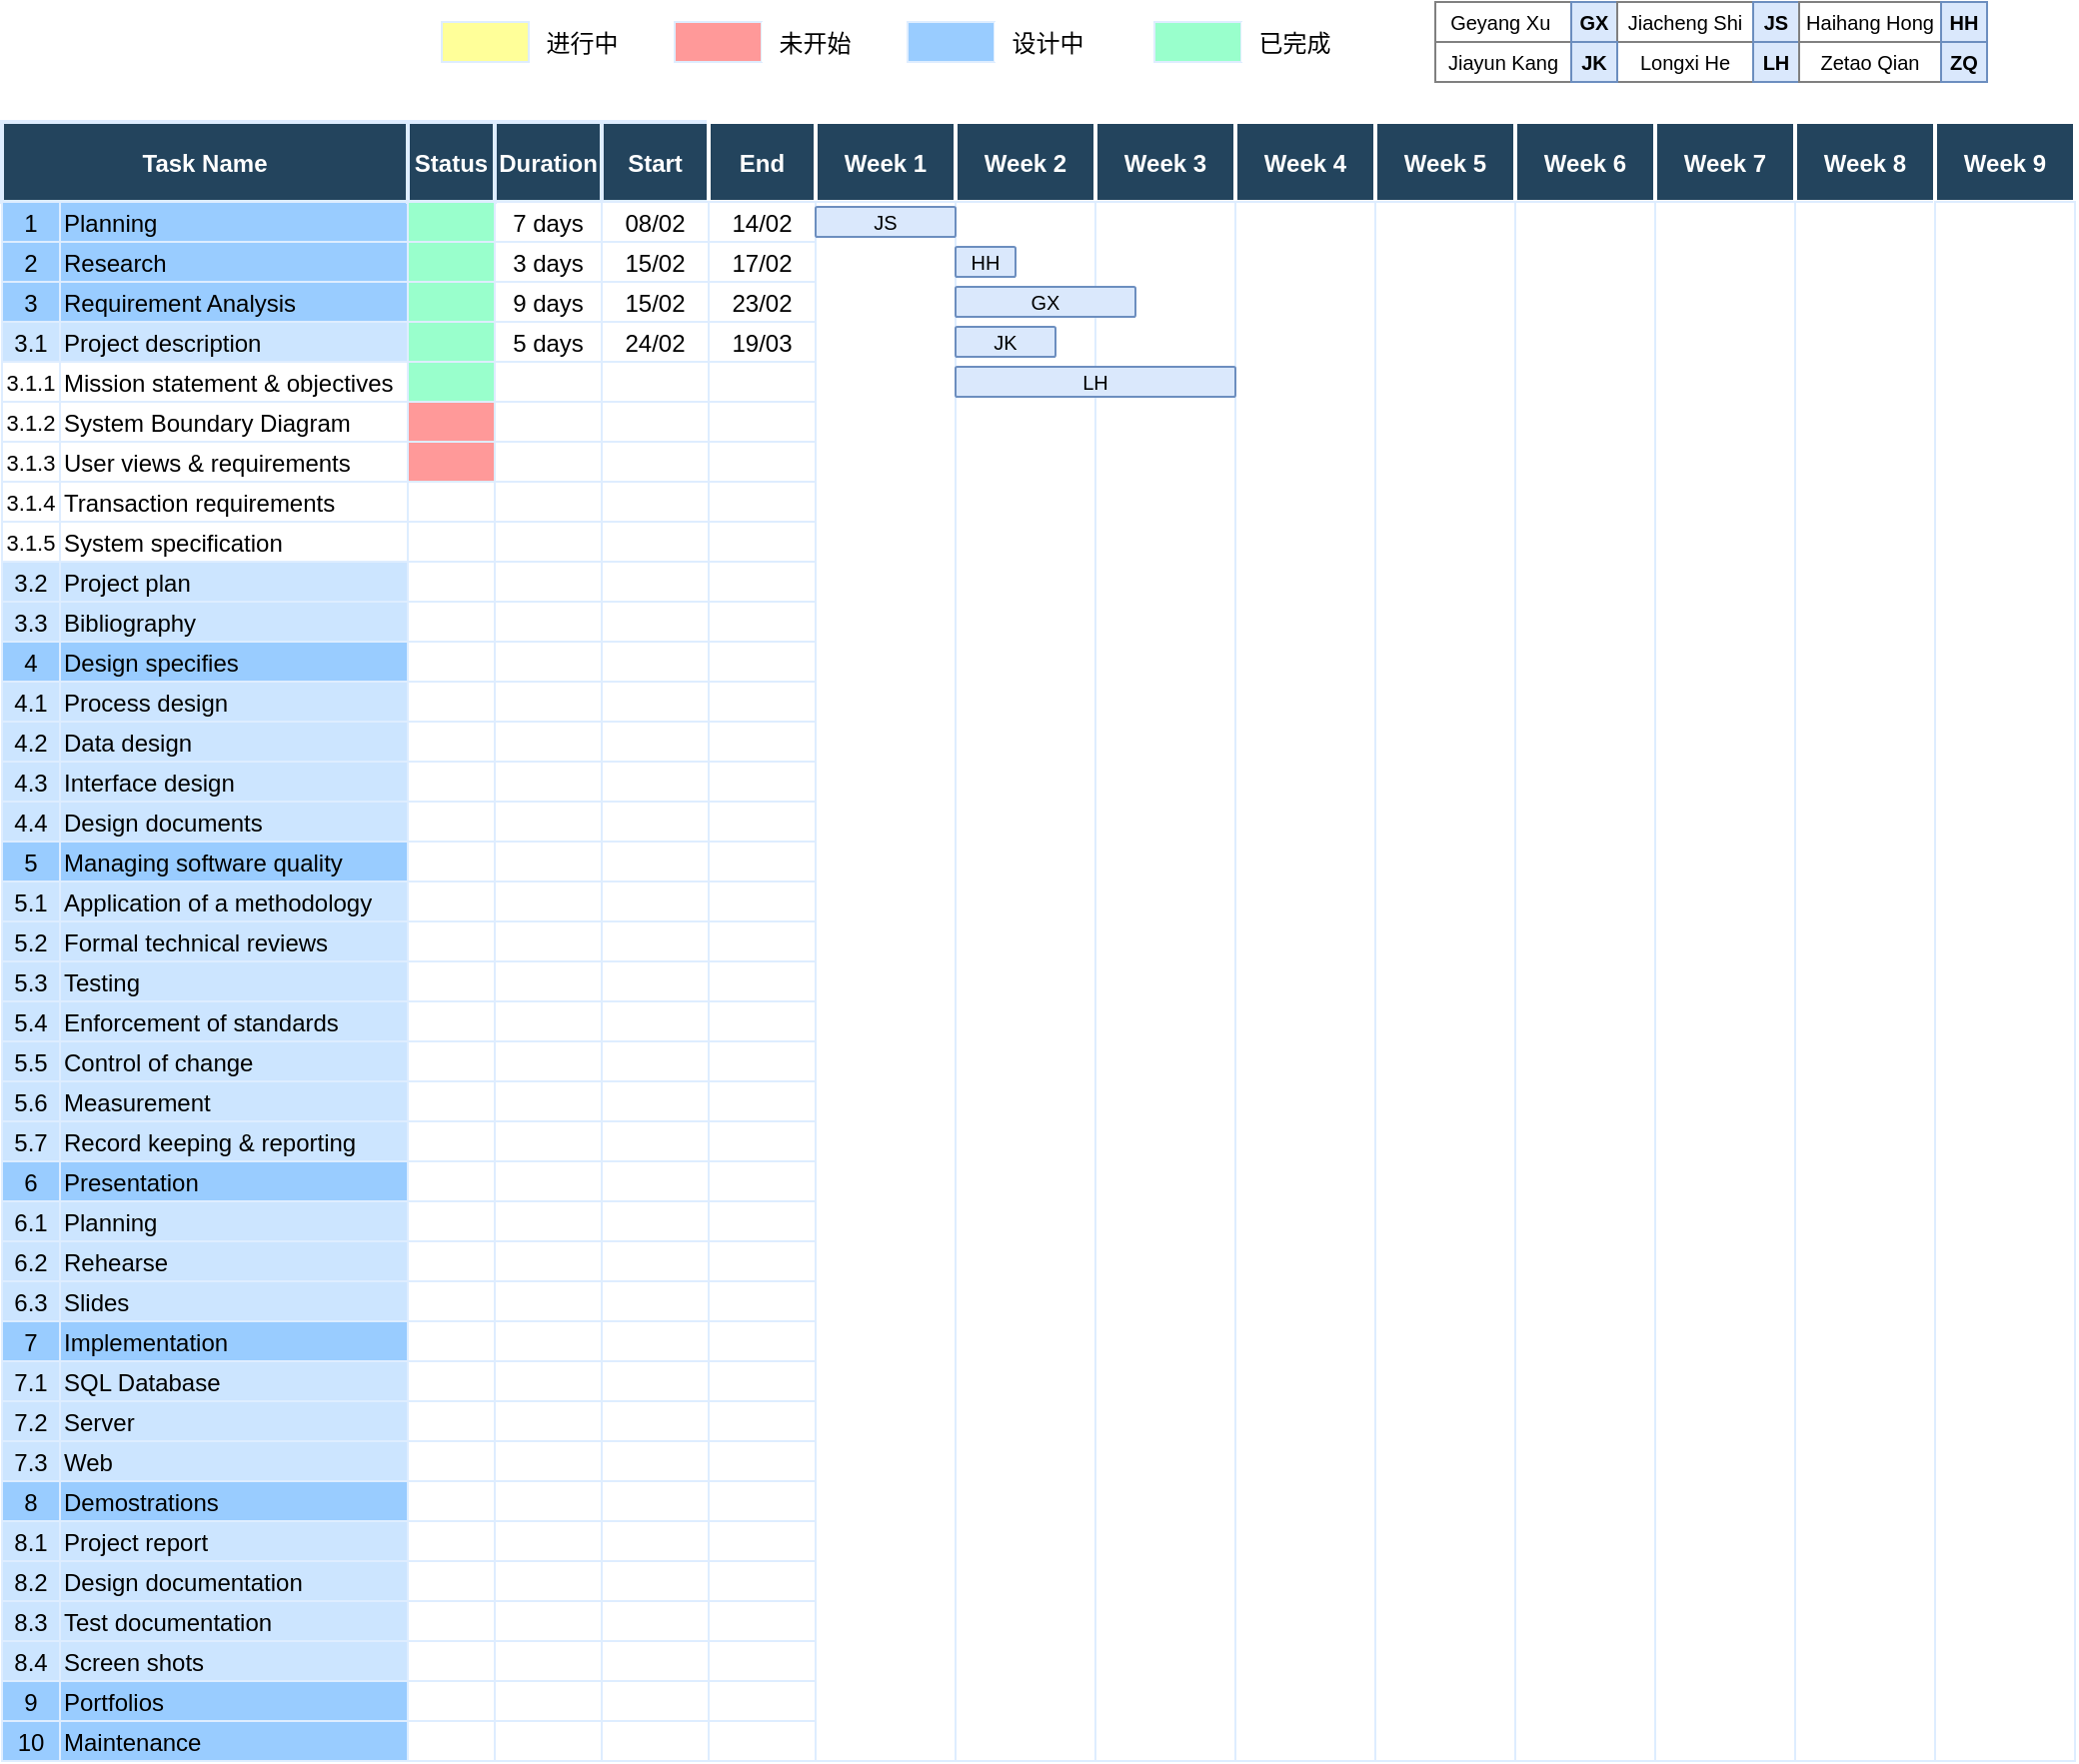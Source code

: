 <mxfile version="14.1.8" type="device"><diagram name="Page-1" id="8378b5f6-a2b2-b727-a746-972ab9d02e00"><mxGraphModel dx="1188" dy="854" grid="1" gridSize="10" guides="1" tooltips="1" connect="0" arrows="1" fold="1" page="1" pageScale="1.5" pageWidth="1169" pageHeight="827" background="#ffffff" math="0" shadow="0"><root><mxCell id="0"/><mxCell id="1" parent="0"/><mxCell id="74" value="3" style="strokeColor=#DEEDFF;fillColor=#99CCFF;" parent="1" vertex="1"><mxGeometry x="300" y="280" width="29" height="20" as="geometry"/></mxCell><mxCell id="75" value="Requirement Analysis" style="align=left;strokeColor=#DEEDFF;fillColor=#99CCFF;" parent="1" vertex="1"><mxGeometry x="329" y="280" width="174" height="20" as="geometry"/></mxCell><mxCell id="76" value="9 days" style="strokeColor=#DEEDFF" parent="1" vertex="1"><mxGeometry x="546.5" y="280" width="53.5" height="20" as="geometry"/></mxCell><mxCell id="77" value="15/02" style="strokeColor=#DEEDFF" parent="1" vertex="1"><mxGeometry x="600" y="280" width="53.5" height="20" as="geometry"/></mxCell><mxCell id="78" value="23/02" style="strokeColor=#DEEDFF" parent="1" vertex="1"><mxGeometry x="653.5" y="280" width="53.5" height="20" as="geometry"/></mxCell><mxCell id="79" value="3.1" style="strokeColor=#DEEDFF;fillColor=#CCE5FF;" parent="1" vertex="1"><mxGeometry x="300" y="300" width="29" height="20" as="geometry"/></mxCell><mxCell id="80" value="Project description" style="align=left;strokeColor=#DEEDFF;fillColor=#CCE5FF;" parent="1" vertex="1"><mxGeometry x="329" y="300" width="174" height="20" as="geometry"/></mxCell><mxCell id="81" value="5 days" style="strokeColor=#DEEDFF" parent="1" vertex="1"><mxGeometry x="546.5" y="300" width="53.5" height="20" as="geometry"/></mxCell><mxCell id="82" value="24/02" style="strokeColor=#DEEDFF" parent="1" vertex="1"><mxGeometry x="600" y="300" width="53.5" height="20" as="geometry"/></mxCell><mxCell id="83" value="19/03" style="strokeColor=#DEEDFF" parent="1" vertex="1"><mxGeometry x="653.5" y="300" width="53.5" height="20" as="geometry"/></mxCell><mxCell id="84" value="3.1.1" style="strokeColor=#DEEDFF;fillColor=#FFFFFF;fontSize=11;" parent="1" vertex="1"><mxGeometry x="300" y="320" width="29" height="20" as="geometry"/></mxCell><mxCell id="85" value="Mission statement &amp; objectives" style="align=left;strokeColor=#DEEDFF;fillColor=#FFFFFF;" parent="1" vertex="1"><mxGeometry x="329" y="320" width="174" height="20" as="geometry"/></mxCell><mxCell id="94" value="3.1.2" style="strokeColor=#DEEDFF;fillColor=#FFFFFF;fontSize=11;" parent="1" vertex="1"><mxGeometry x="300" y="340" width="29" height="20" as="geometry"/></mxCell><mxCell id="95" value="System Boundary Diagram" style="align=left;strokeColor=#DEEDFF;fillColor=#FFFFFF;" parent="1" vertex="1"><mxGeometry x="329" y="340" width="174" height="20" as="geometry"/></mxCell><mxCell id="2" value="Task Name" style="fillColor=#23445D;strokeWidth=2;fontColor=#FFFFFF;fontStyle=1;strokeColor=#DEEDFF;" parent="1" vertex="1"><mxGeometry x="300" y="200" width="203" height="40" as="geometry"/></mxCell><mxCell id="4" value="Week 1" style="fillColor=#23445D;strokeColor=#FFFFFF;strokeWidth=2;fontColor=#FFFFFF;fontStyle=1" parent="1" vertex="1"><mxGeometry x="707" y="200" width="70" height="40" as="geometry"/></mxCell><mxCell id="12" value="Duration" style="fillColor=#23445D;strokeWidth=2;fontColor=#FFFFFF;fontStyle=1;strokeColor=#DEEDFF;" parent="1" vertex="1"><mxGeometry x="546.5" y="200" width="53.5" height="40" as="geometry"/></mxCell><mxCell id="13" value="Start" style="fillColor=#23445D;strokeWidth=2;fontColor=#FFFFFF;fontStyle=1;strokeColor=#DEEDFF;" parent="1" vertex="1"><mxGeometry x="600" y="200" width="53.5" height="40" as="geometry"/></mxCell><mxCell id="14" value="End" style="fillColor=#23445D;strokeColor=#FFFFFF;strokeWidth=2;fontColor=#FFFFFF;fontStyle=1" parent="1" vertex="1"><mxGeometry x="653.5" y="200" width="53.5" height="40" as="geometry"/></mxCell><mxCell id="J7evxgZc9FvMNAIr-6kZ-280" value="1" style="strokeColor=#DEEDFF;fillColor=#99CCFF;" parent="1" vertex="1"><mxGeometry x="300" y="240" width="29" height="20" as="geometry"/></mxCell><mxCell id="J7evxgZc9FvMNAIr-6kZ-281" value="Planning" style="align=left;strokeColor=#DEEDFF;fillColor=#99CCFF;" parent="1" vertex="1"><mxGeometry x="329" y="240" width="174" height="20" as="geometry"/></mxCell><mxCell id="J7evxgZc9FvMNAIr-6kZ-282" value="7 days" style="strokeColor=#DEEDFF" parent="1" vertex="1"><mxGeometry x="546.5" y="240" width="53.5" height="20" as="geometry"/></mxCell><mxCell id="J7evxgZc9FvMNAIr-6kZ-283" value="08/02" style="strokeColor=#DEEDFF" parent="1" vertex="1"><mxGeometry x="600" y="240" width="53.5" height="20" as="geometry"/></mxCell><mxCell id="J7evxgZc9FvMNAIr-6kZ-285" value="14/02" style="strokeColor=#DEEDFF" parent="1" vertex="1"><mxGeometry x="653.5" y="240" width="53.5" height="20" as="geometry"/></mxCell><mxCell id="J7evxgZc9FvMNAIr-6kZ-301" value="2" style="strokeColor=#DEEDFF;fillColor=#99CCFF;" parent="1" vertex="1"><mxGeometry x="300" y="260" width="29" height="20" as="geometry"/></mxCell><mxCell id="J7evxgZc9FvMNAIr-6kZ-302" value="Research" style="align=left;strokeColor=#DEEDFF;fillColor=#99CCFF;" parent="1" vertex="1"><mxGeometry x="329" y="260" width="174" height="20" as="geometry"/></mxCell><mxCell id="J7evxgZc9FvMNAIr-6kZ-303" value="3 days" style="strokeColor=#DEEDFF" parent="1" vertex="1"><mxGeometry x="546.5" y="260" width="53.5" height="20" as="geometry"/></mxCell><mxCell id="J7evxgZc9FvMNAIr-6kZ-304" value="15/02" style="strokeColor=#DEEDFF" parent="1" vertex="1"><mxGeometry x="600" y="260" width="53.5" height="20" as="geometry"/></mxCell><mxCell id="J7evxgZc9FvMNAIr-6kZ-306" value="17/02" style="strokeColor=#DEEDFF" parent="1" vertex="1"><mxGeometry x="653.5" y="260" width="53.5" height="20" as="geometry"/></mxCell><mxCell id="J7evxgZc9FvMNAIr-6kZ-310" value="Status" style="fillColor=#23445D;strokeWidth=2;fontColor=#FFFFFF;fontStyle=1;strokeColor=#DEEDFF;" parent="1" vertex="1"><mxGeometry x="503" y="200" width="43.5" height="40" as="geometry"/></mxCell><mxCell id="J7evxgZc9FvMNAIr-6kZ-312" value="" style="strokeColor=#DEEDFF;fillColor=#99FFCC;" parent="1" vertex="1"><mxGeometry x="503" y="240" width="43.5" height="20" as="geometry"/></mxCell><mxCell id="J7evxgZc9FvMNAIr-6kZ-313" value="" style="strokeColor=#DEEDFF;fillColor=#99FFCC;" parent="1" vertex="1"><mxGeometry x="503" y="260" width="43.5" height="20" as="geometry"/></mxCell><mxCell id="J7evxgZc9FvMNAIr-6kZ-314" value="" style="strokeColor=#DEEDFF;fillColor=#99FFCC;" parent="1" vertex="1"><mxGeometry x="503" y="280" width="43.5" height="20" as="geometry"/></mxCell><mxCell id="J7evxgZc9FvMNAIr-6kZ-318" value="" style="strokeColor=#DEEDFF;fillColor=#99FFCC;" parent="1" vertex="1"><mxGeometry x="503" y="300" width="43.5" height="20" as="geometry"/></mxCell><mxCell id="J7evxgZc9FvMNAIr-6kZ-320" value="" style="strokeColor=#DEEDFF;fillColor=#99FFCC;" parent="1" vertex="1"><mxGeometry x="503" y="320" width="43.5" height="20" as="geometry"/></mxCell><mxCell id="J7evxgZc9FvMNAIr-6kZ-324" value="" style="fontColor=#ffffff;strokeColor=#DEEDFF;fillColor=#FF9999;" parent="1" vertex="1"><mxGeometry x="503" y="340" width="43.5" height="20" as="geometry"/></mxCell><mxCell id="J7evxgZc9FvMNAIr-6kZ-328" value="3.1.3" style="strokeColor=#DEEDFF;fillColor=#FFFFFF;fontSize=11;" parent="1" vertex="1"><mxGeometry x="300" y="360" width="29" height="20" as="geometry"/></mxCell><mxCell id="J7evxgZc9FvMNAIr-6kZ-329" value="User views &amp; requirements" style="align=left;strokeColor=#DEEDFF;fillColor=#FFFFFF;" parent="1" vertex="1"><mxGeometry x="329" y="360" width="174" height="20" as="geometry"/></mxCell><mxCell id="J7evxgZc9FvMNAIr-6kZ-332" value="3.1.4" style="strokeColor=#DEEDFF;fillColor=#FFFFFF;fontSize=11;" parent="1" vertex="1"><mxGeometry x="300" y="380" width="29" height="20" as="geometry"/></mxCell><mxCell id="J7evxgZc9FvMNAIr-6kZ-333" value="Transaction requirements" style="align=left;strokeColor=#DEEDFF;fillColor=#FFFFFF;" parent="1" vertex="1"><mxGeometry x="329" y="380" width="174" height="20" as="geometry"/></mxCell><mxCell id="J7evxgZc9FvMNAIr-6kZ-336" value="3.1.5" style="strokeColor=#DEEDFF;fillColor=#FFFFFF;fontSize=11;" parent="1" vertex="1"><mxGeometry x="300" y="400" width="29" height="20" as="geometry"/></mxCell><mxCell id="J7evxgZc9FvMNAIr-6kZ-337" value="System specification" style="align=left;strokeColor=#DEEDFF;fillColor=#FFFFFF;" parent="1" vertex="1"><mxGeometry x="329" y="400" width="174" height="20" as="geometry"/></mxCell><mxCell id="J7evxgZc9FvMNAIr-6kZ-340" value="3.2" style="strokeColor=#DEEDFF;fillColor=#CCE5FF;" parent="1" vertex="1"><mxGeometry x="300" y="420" width="29" height="20" as="geometry"/></mxCell><mxCell id="J7evxgZc9FvMNAIr-6kZ-341" value="Project plan" style="align=left;strokeColor=#DEEDFF;fillColor=#CCE5FF;" parent="1" vertex="1"><mxGeometry x="329" y="420" width="174" height="20" as="geometry"/></mxCell><mxCell id="J7evxgZc9FvMNAIr-6kZ-350" value="3.3" style="strokeColor=#DEEDFF;fillColor=#CCE5FF;" parent="1" vertex="1"><mxGeometry x="300" y="440" width="29" height="20" as="geometry"/></mxCell><mxCell id="J7evxgZc9FvMNAIr-6kZ-351" value="Bibliography" style="align=left;strokeColor=#DEEDFF;fillColor=#CCE5FF;" parent="1" vertex="1"><mxGeometry x="329" y="440" width="174" height="20" as="geometry"/></mxCell><mxCell id="J7evxgZc9FvMNAIr-6kZ-354" value="Week 2" style="fillColor=#23445D;strokeColor=#FFFFFF;strokeWidth=2;fontColor=#FFFFFF;fontStyle=1" parent="1" vertex="1"><mxGeometry x="777" y="200" width="70" height="40" as="geometry"/></mxCell><mxCell id="J7evxgZc9FvMNAIr-6kZ-355" value="Week 3" style="fillColor=#23445D;strokeColor=#FFFFFF;strokeWidth=2;fontColor=#FFFFFF;fontStyle=1" parent="1" vertex="1"><mxGeometry x="847" y="200" width="70" height="40" as="geometry"/></mxCell><mxCell id="J7evxgZc9FvMNAIr-6kZ-356" value="Week 4" style="fillColor=#23445D;strokeColor=#FFFFFF;strokeWidth=2;fontColor=#FFFFFF;fontStyle=1" parent="1" vertex="1"><mxGeometry x="917" y="200" width="70" height="40" as="geometry"/></mxCell><mxCell id="J7evxgZc9FvMNAIr-6kZ-357" value="Week 5" style="fillColor=#23445D;strokeColor=#FFFFFF;strokeWidth=2;fontColor=#FFFFFF;fontStyle=1" parent="1" vertex="1"><mxGeometry x="987" y="200" width="70" height="40" as="geometry"/></mxCell><mxCell id="J7evxgZc9FvMNAIr-6kZ-358" value="Week 6" style="fillColor=#23445D;strokeColor=#FFFFFF;strokeWidth=2;fontColor=#FFFFFF;fontStyle=1" parent="1" vertex="1"><mxGeometry x="1057" y="200" width="70" height="40" as="geometry"/></mxCell><mxCell id="J7evxgZc9FvMNAIr-6kZ-359" value="Week 7" style="fillColor=#23445D;strokeColor=#FFFFFF;strokeWidth=2;fontColor=#FFFFFF;fontStyle=1" parent="1" vertex="1"><mxGeometry x="1127" y="200" width="70" height="40" as="geometry"/></mxCell><mxCell id="J7evxgZc9FvMNAIr-6kZ-360" value="Week 8" style="fillColor=#23445D;strokeColor=#FFFFFF;strokeWidth=2;fontColor=#FFFFFF;fontStyle=1" parent="1" vertex="1"><mxGeometry x="1197" y="200" width="70" height="40" as="geometry"/></mxCell><mxCell id="J7evxgZc9FvMNAIr-6kZ-363" value="" style="strokeColor=#DEEDFF" parent="1" vertex="1"><mxGeometry x="707" y="240" width="70" height="780" as="geometry"/></mxCell><mxCell id="J7evxgZc9FvMNAIr-6kZ-366" value="" style="strokeColor=#DEEDFF" parent="1" vertex="1"><mxGeometry x="777" y="240" width="70" height="780" as="geometry"/></mxCell><mxCell id="J7evxgZc9FvMNAIr-6kZ-367" value="" style="strokeColor=#DEEDFF" parent="1" vertex="1"><mxGeometry x="847" y="240" width="70" height="780" as="geometry"/></mxCell><mxCell id="J7evxgZc9FvMNAIr-6kZ-368" value="" style="strokeColor=#DEEDFF" parent="1" vertex="1"><mxGeometry x="917" y="240" width="70" height="780" as="geometry"/></mxCell><mxCell id="J7evxgZc9FvMNAIr-6kZ-369" value="" style="strokeColor=#DEEDFF" parent="1" vertex="1"><mxGeometry x="987" y="240" width="70" height="780" as="geometry"/></mxCell><mxCell id="J7evxgZc9FvMNAIr-6kZ-370" value="" style="strokeColor=#DEEDFF" parent="1" vertex="1"><mxGeometry x="1057" y="240" width="70" height="780" as="geometry"/></mxCell><mxCell id="J7evxgZc9FvMNAIr-6kZ-371" value="" style="strokeColor=#DEEDFF" parent="1" vertex="1"><mxGeometry x="1127" y="240" width="70" height="780" as="geometry"/></mxCell><mxCell id="J7evxgZc9FvMNAIr-6kZ-372" value="" style="strokeColor=#DEEDFF" parent="1" vertex="1"><mxGeometry x="1197" y="240" width="70" height="780" as="geometry"/></mxCell><mxCell id="J7evxgZc9FvMNAIr-6kZ-373" value="JS" style="shape=mxgraph.flowchart.process;strokeWidth=1;fillColor=#dae8fc;fontSize=10;verticalAlign=middle;labelPosition=center;verticalLabelPosition=middle;align=center;strokeColor=#6c8ebf;" parent="1" vertex="1"><mxGeometry x="707" y="242.5" width="70" height="15" as="geometry"/></mxCell><mxCell id="J7evxgZc9FvMNAIr-6kZ-374" value="HH" style="shape=mxgraph.flowchart.process;strokeWidth=1;strokeColor=#6c8ebf;fillColor=#dae8fc;fontSize=10;" parent="1" vertex="1"><mxGeometry x="777" y="262.5" width="30" height="15" as="geometry"/></mxCell><mxCell id="J7evxgZc9FvMNAIr-6kZ-375" value="GX" style="shape=mxgraph.flowchart.process;strokeWidth=1;strokeColor=#6c8ebf;fillColor=#dae8fc;fontSize=10;" parent="1" vertex="1"><mxGeometry x="777" y="282.5" width="90" height="15" as="geometry"/></mxCell><mxCell id="J7evxgZc9FvMNAIr-6kZ-376" value="JK" style="shape=mxgraph.flowchart.process;strokeWidth=1;strokeColor=#6c8ebf;fillColor=#dae8fc;fontSize=10;" parent="1" vertex="1"><mxGeometry x="777" y="302.5" width="50" height="15" as="geometry"/></mxCell><mxCell id="J7evxgZc9FvMNAIr-6kZ-377" value="4" style="strokeColor=#DEEDFF;fillColor=#99CCFF;" parent="1" vertex="1"><mxGeometry x="300" y="460" width="29" height="20" as="geometry"/></mxCell><mxCell id="J7evxgZc9FvMNAIr-6kZ-378" value="Design specifies" style="align=left;strokeColor=#DEEDFF;fillColor=#99CCFF;" parent="1" vertex="1"><mxGeometry x="329" y="460" width="174" height="20" as="geometry"/></mxCell><mxCell id="J7evxgZc9FvMNAIr-6kZ-381" value="4.1" style="strokeColor=#DEEDFF;fillColor=#CCE5FF;" parent="1" vertex="1"><mxGeometry x="300" y="480" width="29" height="20" as="geometry"/></mxCell><mxCell id="J7evxgZc9FvMNAIr-6kZ-382" value="Process design" style="align=left;strokeColor=#DEEDFF;fillColor=#CCE5FF;" parent="1" vertex="1"><mxGeometry x="329" y="480" width="174" height="20" as="geometry"/></mxCell><mxCell id="J7evxgZc9FvMNAIr-6kZ-385" value="4.2" style="strokeColor=#DEEDFF;fillColor=#CCE5FF;" parent="1" vertex="1"><mxGeometry x="300" y="500" width="29" height="20" as="geometry"/></mxCell><mxCell id="J7evxgZc9FvMNAIr-6kZ-386" value="Data design" style="align=left;strokeColor=#DEEDFF;fillColor=#CCE5FF;" parent="1" vertex="1"><mxGeometry x="329" y="500" width="174" height="20" as="geometry"/></mxCell><mxCell id="J7evxgZc9FvMNAIr-6kZ-389" value="4.3" style="strokeColor=#DEEDFF;fillColor=#CCE5FF;" parent="1" vertex="1"><mxGeometry x="300" y="520" width="29" height="20" as="geometry"/></mxCell><mxCell id="J7evxgZc9FvMNAIr-6kZ-390" value="Interface design" style="align=left;strokeColor=#DEEDFF;fillColor=#CCE5FF;" parent="1" vertex="1"><mxGeometry x="329" y="520" width="174" height="20" as="geometry"/></mxCell><mxCell id="J7evxgZc9FvMNAIr-6kZ-393" value="4.4" style="strokeColor=#DEEDFF;fillColor=#CCE5FF;" parent="1" vertex="1"><mxGeometry x="300" y="540" width="29" height="20" as="geometry"/></mxCell><mxCell id="J7evxgZc9FvMNAIr-6kZ-394" value="Design documents" style="align=left;strokeColor=#DEEDFF;fillColor=#CCE5FF;" parent="1" vertex="1"><mxGeometry x="329" y="540" width="174" height="20" as="geometry"/></mxCell><mxCell id="J7evxgZc9FvMNAIr-6kZ-397" value="5" style="strokeColor=#DEEDFF;fillColor=#99CCFF;" parent="1" vertex="1"><mxGeometry x="300" y="560" width="29" height="20" as="geometry"/></mxCell><mxCell id="J7evxgZc9FvMNAIr-6kZ-398" value="Managing software quality" style="align=left;strokeColor=#DEEDFF;fillColor=#99CCFF;" parent="1" vertex="1"><mxGeometry x="329" y="560" width="174" height="20" as="geometry"/></mxCell><mxCell id="J7evxgZc9FvMNAIr-6kZ-401" value="5.1" style="strokeColor=#DEEDFF;fillColor=#CCE5FF;" parent="1" vertex="1"><mxGeometry x="300" y="580" width="29" height="20" as="geometry"/></mxCell><mxCell id="J7evxgZc9FvMNAIr-6kZ-402" value="Application of a methodology" style="align=left;strokeColor=#DEEDFF;fillColor=#CCE5FF;" parent="1" vertex="1"><mxGeometry x="329" y="580" width="174" height="20" as="geometry"/></mxCell><mxCell id="J7evxgZc9FvMNAIr-6kZ-405" value="5.2" style="strokeColor=#DEEDFF;fillColor=#CCE5FF;" parent="1" vertex="1"><mxGeometry x="300" y="600" width="29" height="20" as="geometry"/></mxCell><mxCell id="J7evxgZc9FvMNAIr-6kZ-406" value="Formal technical reviews" style="align=left;strokeColor=#DEEDFF;fillColor=#CCE5FF;" parent="1" vertex="1"><mxGeometry x="329" y="600" width="174" height="20" as="geometry"/></mxCell><mxCell id="J7evxgZc9FvMNAIr-6kZ-409" value="5.3" style="strokeColor=#DEEDFF;fillColor=#CCE5FF;" parent="1" vertex="1"><mxGeometry x="300" y="620" width="29" height="20" as="geometry"/></mxCell><mxCell id="J7evxgZc9FvMNAIr-6kZ-410" value="Testing" style="align=left;strokeColor=#DEEDFF;fillColor=#CCE5FF;" parent="1" vertex="1"><mxGeometry x="329" y="620" width="174" height="20" as="geometry"/></mxCell><mxCell id="J7evxgZc9FvMNAIr-6kZ-413" value="5.4" style="strokeColor=#DEEDFF;fillColor=#CCE5FF;" parent="1" vertex="1"><mxGeometry x="300" y="640" width="29" height="20" as="geometry"/></mxCell><mxCell id="J7evxgZc9FvMNAIr-6kZ-414" value="Enforcement of standards" style="align=left;strokeColor=#DEEDFF;fillColor=#CCE5FF;" parent="1" vertex="1"><mxGeometry x="329" y="640" width="174" height="20" as="geometry"/></mxCell><mxCell id="J7evxgZc9FvMNAIr-6kZ-417" value="5.5" style="strokeColor=#DEEDFF;fillColor=#CCE5FF;" parent="1" vertex="1"><mxGeometry x="300" y="660" width="29" height="20" as="geometry"/></mxCell><mxCell id="J7evxgZc9FvMNAIr-6kZ-418" value="Control of change" style="align=left;strokeColor=#DEEDFF;fillColor=#CCE5FF;" parent="1" vertex="1"><mxGeometry x="329" y="660" width="174" height="20" as="geometry"/></mxCell><mxCell id="J7evxgZc9FvMNAIr-6kZ-421" value="5.6" style="strokeColor=#DEEDFF;fillColor=#CCE5FF;" parent="1" vertex="1"><mxGeometry x="300" y="680" width="29" height="20" as="geometry"/></mxCell><mxCell id="J7evxgZc9FvMNAIr-6kZ-422" value="Measurement" style="align=left;strokeColor=#DEEDFF;fillColor=#CCE5FF;" parent="1" vertex="1"><mxGeometry x="329" y="680" width="174" height="20" as="geometry"/></mxCell><mxCell id="J7evxgZc9FvMNAIr-6kZ-425" value="5.7" style="strokeColor=#DEEDFF;fillColor=#CCE5FF;" parent="1" vertex="1"><mxGeometry x="300" y="700" width="29" height="20" as="geometry"/></mxCell><mxCell id="J7evxgZc9FvMNAIr-6kZ-426" value="Record keeping &amp; reporting" style="align=left;strokeColor=#DEEDFF;fillColor=#CCE5FF;" parent="1" vertex="1"><mxGeometry x="329" y="700" width="174" height="20" as="geometry"/></mxCell><mxCell id="J7evxgZc9FvMNAIr-6kZ-429" value="6" style="strokeColor=#DEEDFF;fillColor=#99CCFF;" parent="1" vertex="1"><mxGeometry x="300" y="720" width="29" height="20" as="geometry"/></mxCell><mxCell id="J7evxgZc9FvMNAIr-6kZ-430" value="Presentation" style="align=left;strokeColor=#DEEDFF;fillColor=#99CCFF;" parent="1" vertex="1"><mxGeometry x="329" y="720" width="174" height="20" as="geometry"/></mxCell><mxCell id="J7evxgZc9FvMNAIr-6kZ-433" value="6.1" style="strokeColor=#DEEDFF;fillColor=#CCE5FF;" parent="1" vertex="1"><mxGeometry x="300" y="740" width="29" height="20" as="geometry"/></mxCell><mxCell id="J7evxgZc9FvMNAIr-6kZ-434" value="Planning" style="align=left;strokeColor=#DEEDFF;fillColor=#CCE5FF;" parent="1" vertex="1"><mxGeometry x="329" y="740" width="174" height="20" as="geometry"/></mxCell><mxCell id="J7evxgZc9FvMNAIr-6kZ-437" value="6.2" style="strokeColor=#DEEDFF;fillColor=#CCE5FF;" parent="1" vertex="1"><mxGeometry x="300" y="760" width="29" height="20" as="geometry"/></mxCell><mxCell id="J7evxgZc9FvMNAIr-6kZ-438" value="Rehearse" style="align=left;strokeColor=#DEEDFF;fillColor=#CCE5FF;" parent="1" vertex="1"><mxGeometry x="329" y="760" width="174" height="20" as="geometry"/></mxCell><mxCell id="J7evxgZc9FvMNAIr-6kZ-441" value="6.3" style="strokeColor=#DEEDFF;fillColor=#CCE5FF;" parent="1" vertex="1"><mxGeometry x="300" y="780" width="29" height="20" as="geometry"/></mxCell><mxCell id="J7evxgZc9FvMNAIr-6kZ-442" value="Slides" style="align=left;strokeColor=#DEEDFF;fillColor=#CCE5FF;" parent="1" vertex="1"><mxGeometry x="329" y="780" width="174" height="20" as="geometry"/></mxCell><mxCell id="J7evxgZc9FvMNAIr-6kZ-445" value="7" style="strokeColor=#DEEDFF;fillColor=#99CCFF;" parent="1" vertex="1"><mxGeometry x="300" y="800" width="29" height="20" as="geometry"/></mxCell><mxCell id="J7evxgZc9FvMNAIr-6kZ-449" value="7.1" style="strokeColor=#DEEDFF;fillColor=#CCE5FF;" parent="1" vertex="1"><mxGeometry x="300" y="820" width="29" height="20" as="geometry"/></mxCell><mxCell id="J7evxgZc9FvMNAIr-6kZ-450" value="SQL Database" style="align=left;strokeColor=#DEEDFF;fillColor=#CCE5FF;" parent="1" vertex="1"><mxGeometry x="329" y="820" width="174" height="20" as="geometry"/></mxCell><mxCell id="J7evxgZc9FvMNAIr-6kZ-453" value="7.2" style="strokeColor=#DEEDFF;fillColor=#CCE5FF;" parent="1" vertex="1"><mxGeometry x="300" y="840" width="29" height="20" as="geometry"/></mxCell><mxCell id="J7evxgZc9FvMNAIr-6kZ-454" value="Server" style="align=left;strokeColor=#DEEDFF;fillColor=#CCE5FF;" parent="1" vertex="1"><mxGeometry x="329" y="840" width="174" height="20" as="geometry"/></mxCell><mxCell id="J7evxgZc9FvMNAIr-6kZ-457" value="7.3" style="strokeColor=#DEEDFF;fillColor=#CCE5FF;" parent="1" vertex="1"><mxGeometry x="300" y="860" width="29" height="20" as="geometry"/></mxCell><mxCell id="J7evxgZc9FvMNAIr-6kZ-458" value="Web" style="align=left;strokeColor=#DEEDFF;fillColor=#CCE5FF;" parent="1" vertex="1"><mxGeometry x="329" y="860" width="174" height="20" as="geometry"/></mxCell><mxCell id="J7evxgZc9FvMNAIr-6kZ-461" value="8" style="strokeColor=#DEEDFF;fillColor=#99CCFF;" parent="1" vertex="1"><mxGeometry x="300" y="880" width="29" height="20" as="geometry"/></mxCell><mxCell id="J7evxgZc9FvMNAIr-6kZ-462" value="Demostrations" style="align=left;strokeColor=#DEEDFF;fillColor=#99CCFF;" parent="1" vertex="1"><mxGeometry x="329" y="880" width="174" height="20" as="geometry"/></mxCell><mxCell id="J7evxgZc9FvMNAIr-6kZ-465" value="8.1" style="strokeColor=#DEEDFF;fillColor=#CCE5FF;" parent="1" vertex="1"><mxGeometry x="300" y="900" width="29" height="20" as="geometry"/></mxCell><mxCell id="J7evxgZc9FvMNAIr-6kZ-466" value="Project report" style="align=left;strokeColor=#DEEDFF;fillColor=#CCE5FF;" parent="1" vertex="1"><mxGeometry x="329" y="900" width="174" height="20" as="geometry"/></mxCell><mxCell id="J7evxgZc9FvMNAIr-6kZ-469" value="8.2" style="strokeColor=#DEEDFF;fillColor=#CCE5FF;" parent="1" vertex="1"><mxGeometry x="300" y="920" width="29" height="20" as="geometry"/></mxCell><mxCell id="J7evxgZc9FvMNAIr-6kZ-470" value="Design documentation" style="align=left;strokeColor=#DEEDFF;fillColor=#CCE5FF;" parent="1" vertex="1"><mxGeometry x="329" y="920" width="174" height="20" as="geometry"/></mxCell><mxCell id="J7evxgZc9FvMNAIr-6kZ-473" value="8.3" style="strokeColor=#DEEDFF;fillColor=#CCE5FF;" parent="1" vertex="1"><mxGeometry x="300" y="940" width="29" height="20" as="geometry"/></mxCell><mxCell id="J7evxgZc9FvMNAIr-6kZ-474" value="Test documentation" style="align=left;strokeColor=#DEEDFF;fillColor=#CCE5FF;" parent="1" vertex="1"><mxGeometry x="329" y="940" width="174" height="20" as="geometry"/></mxCell><mxCell id="J7evxgZc9FvMNAIr-6kZ-481" value="8.4" style="strokeColor=#DEEDFF;fillColor=#CCE5FF;" parent="1" vertex="1"><mxGeometry x="300" y="960" width="29" height="20" as="geometry"/></mxCell><mxCell id="J7evxgZc9FvMNAIr-6kZ-482" value="Screen shots" style="align=left;strokeColor=#DEEDFF;fillColor=#CCE5FF;" parent="1" vertex="1"><mxGeometry x="329" y="960" width="174" height="20" as="geometry"/></mxCell><mxCell id="J7evxgZc9FvMNAIr-6kZ-485" value="9" style="strokeColor=#DEEDFF;fillColor=#99CCFF;" parent="1" vertex="1"><mxGeometry x="300" y="980" width="29" height="20" as="geometry"/></mxCell><mxCell id="J7evxgZc9FvMNAIr-6kZ-486" value="Portfolios " style="align=left;strokeColor=#DEEDFF;fillColor=#99CCFF;" parent="1" vertex="1"><mxGeometry x="329" y="980" width="174" height="20" as="geometry"/></mxCell><mxCell id="J7evxgZc9FvMNAIr-6kZ-489" value="Week 9" style="fillColor=#23445D;strokeColor=#FFFFFF;strokeWidth=2;fontColor=#FFFFFF;fontStyle=1" parent="1" vertex="1"><mxGeometry x="1267" y="200" width="70" height="40" as="geometry"/></mxCell><mxCell id="J7evxgZc9FvMNAIr-6kZ-490" value="" style="strokeColor=#DEEDFF" parent="1" vertex="1"><mxGeometry x="1267" y="240" width="70" height="780" as="geometry"/></mxCell><mxCell id="J7evxgZc9FvMNAIr-6kZ-496" value="" style="strokeColor=#DEEDFF" parent="1" vertex="1"><mxGeometry x="546.5" y="320" width="53.5" height="20" as="geometry"/></mxCell><mxCell id="J7evxgZc9FvMNAIr-6kZ-497" value="" style="strokeColor=#DEEDFF" parent="1" vertex="1"><mxGeometry x="600" y="320" width="53.5" height="20" as="geometry"/></mxCell><mxCell id="J7evxgZc9FvMNAIr-6kZ-498" value="" style="strokeColor=#DEEDFF" parent="1" vertex="1"><mxGeometry x="653.5" y="320" width="53.5" height="20" as="geometry"/></mxCell><mxCell id="J7evxgZc9FvMNAIr-6kZ-601" value="10" style="strokeColor=#DEEDFF;fillColor=#99CCFF;" parent="1" vertex="1"><mxGeometry x="300" y="1000" width="29" height="20" as="geometry"/></mxCell><mxCell id="J7evxgZc9FvMNAIr-6kZ-602" value="Maintenance" style="align=left;strokeColor=#DEEDFF;fillColor=#99CCFF;" parent="1" vertex="1"><mxGeometry x="329" y="1000" width="174" height="20" as="geometry"/></mxCell><mxCell id="eAKHXO8YOxH8mI7o1tHK-178" value="LH" style="shape=mxgraph.flowchart.process;strokeWidth=1;strokeColor=#6c8ebf;fillColor=#dae8fc;fontSize=10;" parent="1" vertex="1"><mxGeometry x="777" y="322.5" width="140" height="15" as="geometry"/></mxCell><mxCell id="eAKHXO8YOxH8mI7o1tHK-180" value="" style="fontColor=#ffffff;strokeColor=#DEEDFF;fillColor=#FF9999;" parent="1" vertex="1"><mxGeometry x="503" y="360" width="43.5" height="20" as="geometry"/></mxCell><mxCell id="eAKHXO8YOxH8mI7o1tHK-181" value="" style="strokeColor=#DEEDFF;" parent="1" vertex="1"><mxGeometry x="503" y="380" width="43.5" height="20" as="geometry"/></mxCell><mxCell id="eAKHXO8YOxH8mI7o1tHK-182" value="" style="strokeColor=#DEEDFF;" parent="1" vertex="1"><mxGeometry x="503" y="400" width="43.5" height="20" as="geometry"/></mxCell><mxCell id="eAKHXO8YOxH8mI7o1tHK-183" value="" style="strokeColor=#DEEDFF;" parent="1" vertex="1"><mxGeometry x="503" y="420" width="43.5" height="20" as="geometry"/></mxCell><mxCell id="eAKHXO8YOxH8mI7o1tHK-184" value="" style="strokeColor=#DEEDFF;" parent="1" vertex="1"><mxGeometry x="503" y="440" width="43.5" height="20" as="geometry"/></mxCell><mxCell id="eAKHXO8YOxH8mI7o1tHK-185" value="" style="strokeColor=#DEEDFF;" parent="1" vertex="1"><mxGeometry x="503" y="460" width="43.5" height="20" as="geometry"/></mxCell><mxCell id="eAKHXO8YOxH8mI7o1tHK-213" value="" style="strokeColor=#DEEDFF" parent="1" vertex="1"><mxGeometry x="546.5" y="340" width="53.5" height="20" as="geometry"/></mxCell><mxCell id="eAKHXO8YOxH8mI7o1tHK-214" value="" style="strokeColor=#DEEDFF" parent="1" vertex="1"><mxGeometry x="600" y="340" width="53.5" height="20" as="geometry"/></mxCell><mxCell id="eAKHXO8YOxH8mI7o1tHK-215" value="" style="strokeColor=#DEEDFF" parent="1" vertex="1"><mxGeometry x="653.5" y="340" width="53.5" height="20" as="geometry"/></mxCell><mxCell id="eAKHXO8YOxH8mI7o1tHK-216" value="" style="strokeColor=#DEEDFF" parent="1" vertex="1"><mxGeometry x="546.5" y="360" width="53.5" height="20" as="geometry"/></mxCell><mxCell id="eAKHXO8YOxH8mI7o1tHK-217" value="" style="strokeColor=#DEEDFF" parent="1" vertex="1"><mxGeometry x="600" y="360" width="53.5" height="20" as="geometry"/></mxCell><mxCell id="eAKHXO8YOxH8mI7o1tHK-218" value="" style="strokeColor=#DEEDFF" parent="1" vertex="1"><mxGeometry x="653.5" y="360" width="53.5" height="20" as="geometry"/></mxCell><mxCell id="eAKHXO8YOxH8mI7o1tHK-219" value="" style="strokeColor=#DEEDFF" parent="1" vertex="1"><mxGeometry x="546.5" y="380" width="53.5" height="20" as="geometry"/></mxCell><mxCell id="eAKHXO8YOxH8mI7o1tHK-220" value="" style="strokeColor=#DEEDFF" parent="1" vertex="1"><mxGeometry x="600" y="380" width="53.5" height="20" as="geometry"/></mxCell><mxCell id="eAKHXO8YOxH8mI7o1tHK-221" value="" style="strokeColor=#DEEDFF" parent="1" vertex="1"><mxGeometry x="653.5" y="380" width="53.5" height="20" as="geometry"/></mxCell><mxCell id="eAKHXO8YOxH8mI7o1tHK-222" value="" style="strokeColor=#DEEDFF" parent="1" vertex="1"><mxGeometry x="546.5" y="400" width="53.5" height="20" as="geometry"/></mxCell><mxCell id="eAKHXO8YOxH8mI7o1tHK-223" value="" style="strokeColor=#DEEDFF" parent="1" vertex="1"><mxGeometry x="600" y="400" width="53.5" height="20" as="geometry"/></mxCell><mxCell id="eAKHXO8YOxH8mI7o1tHK-224" value="" style="strokeColor=#DEEDFF" parent="1" vertex="1"><mxGeometry x="653.5" y="400" width="53.5" height="20" as="geometry"/></mxCell><mxCell id="eAKHXO8YOxH8mI7o1tHK-225" value="" style="strokeColor=#DEEDFF" parent="1" vertex="1"><mxGeometry x="546.5" y="420" width="53.5" height="20" as="geometry"/></mxCell><mxCell id="eAKHXO8YOxH8mI7o1tHK-226" value="" style="strokeColor=#DEEDFF" parent="1" vertex="1"><mxGeometry x="600" y="420" width="53.5" height="20" as="geometry"/></mxCell><mxCell id="eAKHXO8YOxH8mI7o1tHK-227" value="" style="strokeColor=#DEEDFF" parent="1" vertex="1"><mxGeometry x="653.5" y="420" width="53.5" height="20" as="geometry"/></mxCell><mxCell id="eAKHXO8YOxH8mI7o1tHK-228" value="" style="strokeColor=#DEEDFF" parent="1" vertex="1"><mxGeometry x="546.5" y="440" width="53.5" height="20" as="geometry"/></mxCell><mxCell id="eAKHXO8YOxH8mI7o1tHK-229" value="" style="strokeColor=#DEEDFF" parent="1" vertex="1"><mxGeometry x="600" y="440" width="53.5" height="20" as="geometry"/></mxCell><mxCell id="eAKHXO8YOxH8mI7o1tHK-230" value="" style="strokeColor=#DEEDFF" parent="1" vertex="1"><mxGeometry x="653.5" y="440" width="53.5" height="20" as="geometry"/></mxCell><mxCell id="eAKHXO8YOxH8mI7o1tHK-231" value="" style="strokeColor=#DEEDFF" parent="1" vertex="1"><mxGeometry x="546.5" y="460" width="53.5" height="20" as="geometry"/></mxCell><mxCell id="eAKHXO8YOxH8mI7o1tHK-232" value="" style="strokeColor=#DEEDFF" parent="1" vertex="1"><mxGeometry x="600" y="460" width="53.5" height="20" as="geometry"/></mxCell><mxCell id="eAKHXO8YOxH8mI7o1tHK-233" value="" style="strokeColor=#DEEDFF" parent="1" vertex="1"><mxGeometry x="653.5" y="460" width="53.5" height="20" as="geometry"/></mxCell><mxCell id="eAKHXO8YOxH8mI7o1tHK-234" value="" style="strokeColor=#DEEDFF" parent="1" vertex="1"><mxGeometry x="546.5" y="480" width="53.5" height="20" as="geometry"/></mxCell><mxCell id="eAKHXO8YOxH8mI7o1tHK-235" value="" style="strokeColor=#DEEDFF" parent="1" vertex="1"><mxGeometry x="600" y="480" width="53.5" height="20" as="geometry"/></mxCell><mxCell id="eAKHXO8YOxH8mI7o1tHK-236" value="" style="strokeColor=#DEEDFF" parent="1" vertex="1"><mxGeometry x="653.5" y="480" width="53.5" height="20" as="geometry"/></mxCell><mxCell id="eAKHXO8YOxH8mI7o1tHK-237" value="" style="strokeColor=#DEEDFF" parent="1" vertex="1"><mxGeometry x="546.5" y="500" width="53.5" height="20" as="geometry"/></mxCell><mxCell id="eAKHXO8YOxH8mI7o1tHK-238" value="" style="strokeColor=#DEEDFF" parent="1" vertex="1"><mxGeometry x="600" y="500" width="53.5" height="20" as="geometry"/></mxCell><mxCell id="eAKHXO8YOxH8mI7o1tHK-239" value="" style="strokeColor=#DEEDFF" parent="1" vertex="1"><mxGeometry x="653.5" y="500" width="53.5" height="20" as="geometry"/></mxCell><mxCell id="eAKHXO8YOxH8mI7o1tHK-240" value="" style="strokeColor=#DEEDFF" parent="1" vertex="1"><mxGeometry x="546.5" y="520" width="53.5" height="20" as="geometry"/></mxCell><mxCell id="eAKHXO8YOxH8mI7o1tHK-241" value="" style="strokeColor=#DEEDFF" parent="1" vertex="1"><mxGeometry x="600" y="520" width="53.5" height="20" as="geometry"/></mxCell><mxCell id="eAKHXO8YOxH8mI7o1tHK-242" value="" style="strokeColor=#DEEDFF" parent="1" vertex="1"><mxGeometry x="653.5" y="520" width="53.5" height="20" as="geometry"/></mxCell><mxCell id="eAKHXO8YOxH8mI7o1tHK-243" value="" style="strokeColor=#DEEDFF" parent="1" vertex="1"><mxGeometry x="546.5" y="540" width="53.5" height="20" as="geometry"/></mxCell><mxCell id="eAKHXO8YOxH8mI7o1tHK-244" value="" style="strokeColor=#DEEDFF" parent="1" vertex="1"><mxGeometry x="600" y="540" width="53.5" height="20" as="geometry"/></mxCell><mxCell id="eAKHXO8YOxH8mI7o1tHK-245" value="" style="strokeColor=#DEEDFF" parent="1" vertex="1"><mxGeometry x="653.5" y="540" width="53.5" height="20" as="geometry"/></mxCell><mxCell id="eAKHXO8YOxH8mI7o1tHK-246" value="" style="strokeColor=#DEEDFF" parent="1" vertex="1"><mxGeometry x="546.5" y="560" width="53.5" height="20" as="geometry"/></mxCell><mxCell id="eAKHXO8YOxH8mI7o1tHK-247" value="" style="strokeColor=#DEEDFF" parent="1" vertex="1"><mxGeometry x="600" y="560" width="53.5" height="20" as="geometry"/></mxCell><mxCell id="eAKHXO8YOxH8mI7o1tHK-248" value="" style="strokeColor=#DEEDFF" parent="1" vertex="1"><mxGeometry x="653.5" y="560" width="53.5" height="20" as="geometry"/></mxCell><mxCell id="eAKHXO8YOxH8mI7o1tHK-249" value="" style="strokeColor=#DEEDFF" parent="1" vertex="1"><mxGeometry x="546.5" y="580" width="53.5" height="20" as="geometry"/></mxCell><mxCell id="eAKHXO8YOxH8mI7o1tHK-250" value="" style="strokeColor=#DEEDFF" parent="1" vertex="1"><mxGeometry x="600" y="580" width="53.5" height="20" as="geometry"/></mxCell><mxCell id="eAKHXO8YOxH8mI7o1tHK-251" value="" style="strokeColor=#DEEDFF" parent="1" vertex="1"><mxGeometry x="653.5" y="580" width="53.5" height="20" as="geometry"/></mxCell><mxCell id="eAKHXO8YOxH8mI7o1tHK-252" value="" style="strokeColor=#DEEDFF" parent="1" vertex="1"><mxGeometry x="546.5" y="600" width="53.5" height="20" as="geometry"/></mxCell><mxCell id="eAKHXO8YOxH8mI7o1tHK-253" value="" style="strokeColor=#DEEDFF" parent="1" vertex="1"><mxGeometry x="600" y="600" width="53.5" height="20" as="geometry"/></mxCell><mxCell id="eAKHXO8YOxH8mI7o1tHK-254" value="" style="strokeColor=#DEEDFF" parent="1" vertex="1"><mxGeometry x="653.5" y="600" width="53.5" height="20" as="geometry"/></mxCell><mxCell id="eAKHXO8YOxH8mI7o1tHK-255" value="" style="strokeColor=#DEEDFF" parent="1" vertex="1"><mxGeometry x="546.5" y="620" width="53.5" height="20" as="geometry"/></mxCell><mxCell id="eAKHXO8YOxH8mI7o1tHK-256" value="" style="strokeColor=#DEEDFF" parent="1" vertex="1"><mxGeometry x="600" y="620" width="53.5" height="20" as="geometry"/></mxCell><mxCell id="eAKHXO8YOxH8mI7o1tHK-257" value="" style="strokeColor=#DEEDFF" parent="1" vertex="1"><mxGeometry x="653.5" y="620" width="53.5" height="20" as="geometry"/></mxCell><mxCell id="eAKHXO8YOxH8mI7o1tHK-258" value="" style="strokeColor=#DEEDFF" parent="1" vertex="1"><mxGeometry x="546.5" y="640" width="53.5" height="20" as="geometry"/></mxCell><mxCell id="eAKHXO8YOxH8mI7o1tHK-259" value="" style="strokeColor=#DEEDFF" parent="1" vertex="1"><mxGeometry x="600" y="640" width="53.5" height="20" as="geometry"/></mxCell><mxCell id="eAKHXO8YOxH8mI7o1tHK-260" value="" style="strokeColor=#DEEDFF" parent="1" vertex="1"><mxGeometry x="653.5" y="640" width="53.5" height="20" as="geometry"/></mxCell><mxCell id="eAKHXO8YOxH8mI7o1tHK-261" value="" style="strokeColor=#DEEDFF" parent="1" vertex="1"><mxGeometry x="546.5" y="660" width="53.5" height="20" as="geometry"/></mxCell><mxCell id="eAKHXO8YOxH8mI7o1tHK-262" value="" style="strokeColor=#DEEDFF" parent="1" vertex="1"><mxGeometry x="600" y="660" width="53.5" height="20" as="geometry"/></mxCell><mxCell id="eAKHXO8YOxH8mI7o1tHK-263" value="" style="strokeColor=#DEEDFF" parent="1" vertex="1"><mxGeometry x="653.5" y="660" width="53.5" height="20" as="geometry"/></mxCell><mxCell id="eAKHXO8YOxH8mI7o1tHK-264" value="" style="strokeColor=#DEEDFF" parent="1" vertex="1"><mxGeometry x="546.5" y="680" width="53.5" height="20" as="geometry"/></mxCell><mxCell id="eAKHXO8YOxH8mI7o1tHK-265" value="" style="strokeColor=#DEEDFF" parent="1" vertex="1"><mxGeometry x="600" y="680" width="53.5" height="20" as="geometry"/></mxCell><mxCell id="eAKHXO8YOxH8mI7o1tHK-266" value="" style="strokeColor=#DEEDFF" parent="1" vertex="1"><mxGeometry x="653.5" y="680" width="53.5" height="20" as="geometry"/></mxCell><mxCell id="eAKHXO8YOxH8mI7o1tHK-267" value="" style="strokeColor=#DEEDFF" parent="1" vertex="1"><mxGeometry x="546.5" y="700" width="53.5" height="20" as="geometry"/></mxCell><mxCell id="eAKHXO8YOxH8mI7o1tHK-268" value="" style="strokeColor=#DEEDFF" parent="1" vertex="1"><mxGeometry x="600" y="700" width="53.5" height="20" as="geometry"/></mxCell><mxCell id="eAKHXO8YOxH8mI7o1tHK-269" value="" style="strokeColor=#DEEDFF" parent="1" vertex="1"><mxGeometry x="653.5" y="700" width="53.5" height="20" as="geometry"/></mxCell><mxCell id="eAKHXO8YOxH8mI7o1tHK-270" value="" style="strokeColor=#DEEDFF" parent="1" vertex="1"><mxGeometry x="546.5" y="720" width="53.5" height="20" as="geometry"/></mxCell><mxCell id="eAKHXO8YOxH8mI7o1tHK-271" value="" style="strokeColor=#DEEDFF" parent="1" vertex="1"><mxGeometry x="600" y="720" width="53.5" height="20" as="geometry"/></mxCell><mxCell id="eAKHXO8YOxH8mI7o1tHK-272" value="" style="strokeColor=#DEEDFF" parent="1" vertex="1"><mxGeometry x="653.5" y="720" width="53.5" height="20" as="geometry"/></mxCell><mxCell id="eAKHXO8YOxH8mI7o1tHK-273" value="" style="strokeColor=#DEEDFF" parent="1" vertex="1"><mxGeometry x="546.5" y="740" width="53.5" height="20" as="geometry"/></mxCell><mxCell id="eAKHXO8YOxH8mI7o1tHK-274" value="" style="strokeColor=#DEEDFF" parent="1" vertex="1"><mxGeometry x="600" y="740" width="53.5" height="20" as="geometry"/></mxCell><mxCell id="eAKHXO8YOxH8mI7o1tHK-275" value="" style="strokeColor=#DEEDFF" parent="1" vertex="1"><mxGeometry x="653.5" y="740" width="53.5" height="20" as="geometry"/></mxCell><mxCell id="eAKHXO8YOxH8mI7o1tHK-276" value="" style="strokeColor=#DEEDFF" parent="1" vertex="1"><mxGeometry x="546.5" y="760" width="53.5" height="20" as="geometry"/></mxCell><mxCell id="eAKHXO8YOxH8mI7o1tHK-277" value="" style="strokeColor=#DEEDFF" parent="1" vertex="1"><mxGeometry x="600" y="760" width="53.5" height="20" as="geometry"/></mxCell><mxCell id="eAKHXO8YOxH8mI7o1tHK-278" value="" style="strokeColor=#DEEDFF" parent="1" vertex="1"><mxGeometry x="653.5" y="760" width="53.5" height="20" as="geometry"/></mxCell><mxCell id="eAKHXO8YOxH8mI7o1tHK-279" value="" style="strokeColor=#DEEDFF" parent="1" vertex="1"><mxGeometry x="546.5" y="780" width="53.5" height="20" as="geometry"/></mxCell><mxCell id="eAKHXO8YOxH8mI7o1tHK-280" value="" style="strokeColor=#DEEDFF" parent="1" vertex="1"><mxGeometry x="600" y="780" width="53.5" height="20" as="geometry"/></mxCell><mxCell id="eAKHXO8YOxH8mI7o1tHK-281" value="" style="strokeColor=#DEEDFF" parent="1" vertex="1"><mxGeometry x="653.5" y="780" width="53.5" height="20" as="geometry"/></mxCell><mxCell id="eAKHXO8YOxH8mI7o1tHK-282" value="" style="strokeColor=#DEEDFF" parent="1" vertex="1"><mxGeometry x="546.5" y="800" width="53.5" height="20" as="geometry"/></mxCell><mxCell id="eAKHXO8YOxH8mI7o1tHK-283" value="" style="strokeColor=#DEEDFF" parent="1" vertex="1"><mxGeometry x="600" y="800" width="53.5" height="20" as="geometry"/></mxCell><mxCell id="eAKHXO8YOxH8mI7o1tHK-284" value="" style="strokeColor=#DEEDFF" parent="1" vertex="1"><mxGeometry x="653.5" y="800" width="53.5" height="20" as="geometry"/></mxCell><mxCell id="eAKHXO8YOxH8mI7o1tHK-285" value="" style="strokeColor=#DEEDFF" parent="1" vertex="1"><mxGeometry x="546.5" y="820" width="53.5" height="20" as="geometry"/></mxCell><mxCell id="eAKHXO8YOxH8mI7o1tHK-286" value="" style="strokeColor=#DEEDFF" parent="1" vertex="1"><mxGeometry x="600" y="820" width="53.5" height="20" as="geometry"/></mxCell><mxCell id="eAKHXO8YOxH8mI7o1tHK-287" value="" style="strokeColor=#DEEDFF" parent="1" vertex="1"><mxGeometry x="653.5" y="820" width="53.5" height="20" as="geometry"/></mxCell><mxCell id="eAKHXO8YOxH8mI7o1tHK-288" value="" style="strokeColor=#DEEDFF" parent="1" vertex="1"><mxGeometry x="546.5" y="840" width="53.5" height="20" as="geometry"/></mxCell><mxCell id="eAKHXO8YOxH8mI7o1tHK-289" value="" style="strokeColor=#DEEDFF" parent="1" vertex="1"><mxGeometry x="600" y="840" width="53.5" height="20" as="geometry"/></mxCell><mxCell id="eAKHXO8YOxH8mI7o1tHK-290" value="" style="strokeColor=#DEEDFF" parent="1" vertex="1"><mxGeometry x="653.5" y="840" width="53.5" height="20" as="geometry"/></mxCell><mxCell id="eAKHXO8YOxH8mI7o1tHK-291" value="" style="strokeColor=#DEEDFF" parent="1" vertex="1"><mxGeometry x="546.5" y="860" width="53.5" height="20" as="geometry"/></mxCell><mxCell id="eAKHXO8YOxH8mI7o1tHK-292" value="" style="strokeColor=#DEEDFF" parent="1" vertex="1"><mxGeometry x="600" y="860" width="53.5" height="20" as="geometry"/></mxCell><mxCell id="eAKHXO8YOxH8mI7o1tHK-293" value="" style="strokeColor=#DEEDFF" parent="1" vertex="1"><mxGeometry x="653.5" y="860" width="53.5" height="20" as="geometry"/></mxCell><mxCell id="eAKHXO8YOxH8mI7o1tHK-294" value="" style="strokeColor=#DEEDFF" parent="1" vertex="1"><mxGeometry x="546.5" y="880" width="53.5" height="20" as="geometry"/></mxCell><mxCell id="eAKHXO8YOxH8mI7o1tHK-295" value="" style="strokeColor=#DEEDFF" parent="1" vertex="1"><mxGeometry x="600" y="880" width="53.5" height="20" as="geometry"/></mxCell><mxCell id="eAKHXO8YOxH8mI7o1tHK-296" value="" style="strokeColor=#DEEDFF" parent="1" vertex="1"><mxGeometry x="653.5" y="880" width="53.5" height="20" as="geometry"/></mxCell><mxCell id="eAKHXO8YOxH8mI7o1tHK-297" value="" style="strokeColor=#DEEDFF" parent="1" vertex="1"><mxGeometry x="546.5" y="900" width="53.5" height="20" as="geometry"/></mxCell><mxCell id="eAKHXO8YOxH8mI7o1tHK-298" value="" style="strokeColor=#DEEDFF" parent="1" vertex="1"><mxGeometry x="600" y="900" width="53.5" height="20" as="geometry"/></mxCell><mxCell id="eAKHXO8YOxH8mI7o1tHK-299" value="" style="strokeColor=#DEEDFF" parent="1" vertex="1"><mxGeometry x="653.5" y="900" width="53.5" height="20" as="geometry"/></mxCell><mxCell id="eAKHXO8YOxH8mI7o1tHK-300" value="" style="strokeColor=#DEEDFF" parent="1" vertex="1"><mxGeometry x="546.5" y="920" width="53.5" height="20" as="geometry"/></mxCell><mxCell id="eAKHXO8YOxH8mI7o1tHK-301" value="" style="strokeColor=#DEEDFF" parent="1" vertex="1"><mxGeometry x="600" y="920" width="53.5" height="20" as="geometry"/></mxCell><mxCell id="eAKHXO8YOxH8mI7o1tHK-302" value="" style="strokeColor=#DEEDFF" parent="1" vertex="1"><mxGeometry x="653.5" y="920" width="53.5" height="20" as="geometry"/></mxCell><mxCell id="eAKHXO8YOxH8mI7o1tHK-303" value="" style="strokeColor=#DEEDFF" parent="1" vertex="1"><mxGeometry x="546.5" y="940" width="53.5" height="20" as="geometry"/></mxCell><mxCell id="eAKHXO8YOxH8mI7o1tHK-304" value="" style="strokeColor=#DEEDFF" parent="1" vertex="1"><mxGeometry x="600" y="940" width="53.5" height="20" as="geometry"/></mxCell><mxCell id="eAKHXO8YOxH8mI7o1tHK-305" value="" style="strokeColor=#DEEDFF" parent="1" vertex="1"><mxGeometry x="653.5" y="940" width="53.5" height="20" as="geometry"/></mxCell><mxCell id="eAKHXO8YOxH8mI7o1tHK-330" value="" style="strokeColor=#DEEDFF" parent="1" vertex="1"><mxGeometry x="546.5" y="960" width="53.5" height="20" as="geometry"/></mxCell><mxCell id="eAKHXO8YOxH8mI7o1tHK-331" value="" style="strokeColor=#DEEDFF" parent="1" vertex="1"><mxGeometry x="600" y="960" width="53.5" height="20" as="geometry"/></mxCell><mxCell id="eAKHXO8YOxH8mI7o1tHK-332" value="" style="strokeColor=#DEEDFF" parent="1" vertex="1"><mxGeometry x="653.5" y="960" width="53.5" height="20" as="geometry"/></mxCell><mxCell id="eAKHXO8YOxH8mI7o1tHK-333" value="" style="strokeColor=#DEEDFF" parent="1" vertex="1"><mxGeometry x="546.5" y="980" width="53.5" height="20" as="geometry"/></mxCell><mxCell id="eAKHXO8YOxH8mI7o1tHK-334" value="" style="strokeColor=#DEEDFF" parent="1" vertex="1"><mxGeometry x="600" y="980" width="53.5" height="20" as="geometry"/></mxCell><mxCell id="eAKHXO8YOxH8mI7o1tHK-335" value="" style="strokeColor=#DEEDFF" parent="1" vertex="1"><mxGeometry x="653.5" y="980" width="53.5" height="20" as="geometry"/></mxCell><mxCell id="eAKHXO8YOxH8mI7o1tHK-336" value="" style="strokeColor=#DEEDFF" parent="1" vertex="1"><mxGeometry x="546.5" y="1000" width="53.5" height="20" as="geometry"/></mxCell><mxCell id="eAKHXO8YOxH8mI7o1tHK-337" value="" style="strokeColor=#DEEDFF" parent="1" vertex="1"><mxGeometry x="600" y="1000" width="53.5" height="20" as="geometry"/></mxCell><mxCell id="eAKHXO8YOxH8mI7o1tHK-338" value="" style="strokeColor=#DEEDFF" parent="1" vertex="1"><mxGeometry x="653.5" y="1000" width="53.5" height="20" as="geometry"/></mxCell><mxCell id="eAKHXO8YOxH8mI7o1tHK-341" value="" style="strokeColor=#DEEDFF;fillColor=#99FFCC;" parent="1" vertex="1"><mxGeometry x="876.5" y="150" width="43.5" height="20" as="geometry"/></mxCell><mxCell id="eAKHXO8YOxH8mI7o1tHK-342" value="已完成" style="strokeColor=none;" parent="1" vertex="1"><mxGeometry x="920" y="150" width="53.5" height="20" as="geometry"/></mxCell><mxCell id="eAKHXO8YOxH8mI7o1tHK-343" value="" style="strokeColor=#DEEDFF;fillColor=#99CCFF;" parent="1" vertex="1"><mxGeometry x="753" y="150" width="43.5" height="20" as="geometry"/></mxCell><mxCell id="eAKHXO8YOxH8mI7o1tHK-344" value="设计中" style="strokeColor=none;" parent="1" vertex="1"><mxGeometry x="796.5" y="150" width="53.5" height="20" as="geometry"/></mxCell><mxCell id="eAKHXO8YOxH8mI7o1tHK-345" value="" style="strokeColor=#DEEDFF;fillColor=#FF9999;" parent="1" vertex="1"><mxGeometry x="636.5" y="150" width="43.5" height="20" as="geometry"/></mxCell><mxCell id="eAKHXO8YOxH8mI7o1tHK-346" value="未开始" style="strokeColor=none;" parent="1" vertex="1"><mxGeometry x="680" y="150" width="53.5" height="20" as="geometry"/></mxCell><mxCell id="eAKHXO8YOxH8mI7o1tHK-347" value="进行中" style="strokeColor=none;" parent="1" vertex="1"><mxGeometry x="563.5" y="150" width="53.5" height="20" as="geometry"/></mxCell><mxCell id="eAKHXO8YOxH8mI7o1tHK-348" value="" style="strokeColor=#DEEDFF;fillColor=#FFFF99;" parent="1" vertex="1"><mxGeometry x="520" y="150" width="43.5" height="20" as="geometry"/></mxCell><mxCell id="eAKHXO8YOxH8mI7o1tHK-353" value="" style="strokeColor=#DEEDFF;" parent="1" vertex="1"><mxGeometry x="503" y="480" width="43.5" height="20" as="geometry"/></mxCell><mxCell id="eAKHXO8YOxH8mI7o1tHK-354" value="" style="strokeColor=#DEEDFF;" parent="1" vertex="1"><mxGeometry x="503" y="500" width="43.5" height="20" as="geometry"/></mxCell><mxCell id="eAKHXO8YOxH8mI7o1tHK-355" value="" style="strokeColor=#DEEDFF;" parent="1" vertex="1"><mxGeometry x="503" y="520" width="43.5" height="20" as="geometry"/></mxCell><mxCell id="eAKHXO8YOxH8mI7o1tHK-356" value="" style="strokeColor=#DEEDFF;" parent="1" vertex="1"><mxGeometry x="503" y="540" width="43.5" height="20" as="geometry"/></mxCell><mxCell id="eAKHXO8YOxH8mI7o1tHK-357" value="" style="strokeColor=#DEEDFF;" parent="1" vertex="1"><mxGeometry x="503" y="560" width="43.5" height="20" as="geometry"/></mxCell><mxCell id="eAKHXO8YOxH8mI7o1tHK-358" value="" style="strokeColor=#DEEDFF;" parent="1" vertex="1"><mxGeometry x="503" y="580" width="43.5" height="20" as="geometry"/></mxCell><mxCell id="eAKHXO8YOxH8mI7o1tHK-359" value="" style="strokeColor=#DEEDFF;" parent="1" vertex="1"><mxGeometry x="503" y="600" width="43.5" height="20" as="geometry"/></mxCell><mxCell id="eAKHXO8YOxH8mI7o1tHK-360" value="" style="strokeColor=#DEEDFF;" parent="1" vertex="1"><mxGeometry x="503" y="620" width="43.5" height="20" as="geometry"/></mxCell><mxCell id="eAKHXO8YOxH8mI7o1tHK-361" value="" style="strokeColor=#DEEDFF;" parent="1" vertex="1"><mxGeometry x="503" y="640" width="43.5" height="20" as="geometry"/></mxCell><mxCell id="eAKHXO8YOxH8mI7o1tHK-362" value="" style="strokeColor=#DEEDFF;" parent="1" vertex="1"><mxGeometry x="503" y="660" width="43.5" height="20" as="geometry"/></mxCell><mxCell id="eAKHXO8YOxH8mI7o1tHK-363" value="" style="strokeColor=#DEEDFF;" parent="1" vertex="1"><mxGeometry x="503" y="680" width="43.5" height="20" as="geometry"/></mxCell><mxCell id="eAKHXO8YOxH8mI7o1tHK-364" value="" style="strokeColor=#DEEDFF;" parent="1" vertex="1"><mxGeometry x="503" y="700" width="43.5" height="20" as="geometry"/></mxCell><mxCell id="eAKHXO8YOxH8mI7o1tHK-365" value="" style="strokeColor=#DEEDFF;" parent="1" vertex="1"><mxGeometry x="503" y="720" width="43.5" height="20" as="geometry"/></mxCell><mxCell id="eAKHXO8YOxH8mI7o1tHK-366" value="" style="strokeColor=#DEEDFF;" parent="1" vertex="1"><mxGeometry x="503" y="740" width="43.5" height="20" as="geometry"/></mxCell><mxCell id="eAKHXO8YOxH8mI7o1tHK-367" value="" style="strokeColor=#DEEDFF;" parent="1" vertex="1"><mxGeometry x="503" y="760" width="43.5" height="20" as="geometry"/></mxCell><mxCell id="eAKHXO8YOxH8mI7o1tHK-368" value="" style="strokeColor=#DEEDFF;" parent="1" vertex="1"><mxGeometry x="503" y="780" width="43.5" height="20" as="geometry"/></mxCell><mxCell id="eAKHXO8YOxH8mI7o1tHK-369" value="" style="strokeColor=#DEEDFF;" parent="1" vertex="1"><mxGeometry x="503" y="800" width="43.5" height="20" as="geometry"/></mxCell><mxCell id="eAKHXO8YOxH8mI7o1tHK-370" value="" style="strokeColor=#DEEDFF;" parent="1" vertex="1"><mxGeometry x="503" y="820" width="43.5" height="20" as="geometry"/></mxCell><mxCell id="eAKHXO8YOxH8mI7o1tHK-371" value="" style="strokeColor=#DEEDFF;" parent="1" vertex="1"><mxGeometry x="503" y="840" width="43.5" height="20" as="geometry"/></mxCell><mxCell id="eAKHXO8YOxH8mI7o1tHK-372" value="" style="strokeColor=#DEEDFF;" parent="1" vertex="1"><mxGeometry x="503" y="860" width="43.5" height="20" as="geometry"/></mxCell><mxCell id="eAKHXO8YOxH8mI7o1tHK-373" value="" style="strokeColor=#DEEDFF;" parent="1" vertex="1"><mxGeometry x="503" y="880" width="43.5" height="20" as="geometry"/></mxCell><mxCell id="eAKHXO8YOxH8mI7o1tHK-374" value="" style="strokeColor=#DEEDFF;" parent="1" vertex="1"><mxGeometry x="503" y="900" width="43.5" height="20" as="geometry"/></mxCell><mxCell id="eAKHXO8YOxH8mI7o1tHK-375" value="" style="strokeColor=#DEEDFF;" parent="1" vertex="1"><mxGeometry x="503" y="920" width="43.5" height="20" as="geometry"/></mxCell><mxCell id="eAKHXO8YOxH8mI7o1tHK-376" value="" style="strokeColor=#DEEDFF;" parent="1" vertex="1"><mxGeometry x="503" y="940" width="43.5" height="20" as="geometry"/></mxCell><mxCell id="eAKHXO8YOxH8mI7o1tHK-377" value="" style="strokeColor=#DEEDFF;" parent="1" vertex="1"><mxGeometry x="503" y="960" width="43.5" height="20" as="geometry"/></mxCell><mxCell id="eAKHXO8YOxH8mI7o1tHK-378" value="" style="strokeColor=#DEEDFF;" parent="1" vertex="1"><mxGeometry x="503" y="980" width="43.5" height="20" as="geometry"/></mxCell><mxCell id="eAKHXO8YOxH8mI7o1tHK-379" value="" style="strokeColor=#DEEDFF;" parent="1" vertex="1"><mxGeometry x="503" y="1000" width="43.5" height="20" as="geometry"/></mxCell><mxCell id="eAKHXO8YOxH8mI7o1tHK-407" value="&lt;span style=&quot;font-family: calibri, sans-serif; font-size: 10px; text-align: left;&quot;&gt;Geyang Xu&amp;nbsp;&lt;/span&gt;" style="rounded=0;whiteSpace=wrap;html=1;labelBackgroundColor=none;gradientColor=none;fontSize=10;fillColor=#FFFFFF;strokeColor=#808080;" parent="1" vertex="1"><mxGeometry x="1017" y="140" width="68" height="20" as="geometry"/></mxCell><mxCell id="eAKHXO8YOxH8mI7o1tHK-408" value="&lt;div style=&quot;text-align: left; font-size: 10px;&quot;&gt;&lt;span style=&quot;font-size: 10px;&quot;&gt;&lt;font face=&quot;calibri, sans-serif&quot; style=&quot;font-size: 10px;&quot;&gt;&lt;b style=&quot;font-size: 10px;&quot;&gt;GX&lt;/b&gt;&lt;/font&gt;&lt;/span&gt;&lt;/div&gt;" style="rounded=0;whiteSpace=wrap;html=1;labelBackgroundColor=none;gradientColor=none;fontSize=10;fillColor=#DAE8FC;strokeColor=#6C8EBF;perimeterSpacing=0;" parent="1" vertex="1"><mxGeometry x="1085" y="140" width="23" height="20" as="geometry"/></mxCell><mxCell id="eAKHXO8YOxH8mI7o1tHK-409" value="&lt;span style=&quot;font-family: calibri, sans-serif; font-size: 10px; text-align: left;&quot;&gt;Jiacheng Shi&lt;/span&gt;" style="rounded=0;whiteSpace=wrap;html=1;labelBackgroundColor=none;gradientColor=none;fontSize=10;fillColor=#FFFFFF;strokeColor=#808080;" parent="1" vertex="1"><mxGeometry x="1108" y="140" width="68" height="20" as="geometry"/></mxCell><mxCell id="eAKHXO8YOxH8mI7o1tHK-410" value="&lt;div style=&quot;text-align: left; font-size: 10px;&quot;&gt;&lt;span style=&quot;font-size: 10px;&quot;&gt;&lt;font face=&quot;calibri, sans-serif&quot; style=&quot;font-size: 10px;&quot;&gt;&lt;b style=&quot;font-size: 10px;&quot;&gt;JS&lt;/b&gt;&lt;/font&gt;&lt;/span&gt;&lt;/div&gt;" style="rounded=0;whiteSpace=wrap;html=1;labelBackgroundColor=none;gradientColor=none;fontSize=10;fillColor=#DAE8FC;strokeColor=#6C8EBF;" parent="1" vertex="1"><mxGeometry x="1176" y="140" width="23" height="20" as="geometry"/></mxCell><mxCell id="eAKHXO8YOxH8mI7o1tHK-411" value="&lt;span style=&quot;font-family: calibri, sans-serif; font-size: 10px; text-align: left;&quot;&gt;Haihang Hong&lt;/span&gt;" style="rounded=0;whiteSpace=wrap;html=1;labelBackgroundColor=none;gradientColor=none;fontSize=10;fillColor=#FFFFFF;strokeColor=#808080;" parent="1" vertex="1"><mxGeometry x="1199" y="140" width="71" height="20" as="geometry"/></mxCell><mxCell id="eAKHXO8YOxH8mI7o1tHK-412" value="&lt;div style=&quot;text-align: left; font-size: 10px;&quot;&gt;&lt;font face=&quot;calibri, sans-serif&quot; style=&quot;font-size: 10px;&quot;&gt;&lt;b style=&quot;font-size: 10px;&quot;&gt;HH&lt;/b&gt;&lt;/font&gt;&lt;/div&gt;" style="rounded=0;whiteSpace=wrap;html=1;labelBackgroundColor=none;gradientColor=none;fontSize=10;fillColor=#DAE8FC;strokeColor=#6C8EBF;" parent="1" vertex="1"><mxGeometry x="1270" y="140" width="23" height="20" as="geometry"/></mxCell><mxCell id="eAKHXO8YOxH8mI7o1tHK-413" value="&lt;span style=&quot;font-family: calibri, sans-serif; font-size: 10px; text-align: left;&quot;&gt;Longxi He&lt;/span&gt;" style="rounded=0;whiteSpace=wrap;html=1;labelBackgroundColor=none;gradientColor=none;fontSize=10;fillColor=#FFFFFF;strokeColor=#808080;" parent="1" vertex="1"><mxGeometry x="1108" y="160" width="68" height="20" as="geometry"/></mxCell><mxCell id="eAKHXO8YOxH8mI7o1tHK-414" value="&lt;div style=&quot;text-align: left; font-size: 10px;&quot;&gt;&lt;font face=&quot;calibri, sans-serif&quot; style=&quot;font-size: 10px;&quot;&gt;&lt;b style=&quot;font-size: 10px;&quot;&gt;LH&lt;/b&gt;&lt;/font&gt;&lt;/div&gt;" style="rounded=0;whiteSpace=wrap;html=1;labelBackgroundColor=none;gradientColor=none;fontSize=10;fillColor=#DAE8FC;strokeColor=#6C8EBF;" parent="1" vertex="1"><mxGeometry x="1176" y="160" width="23" height="20" as="geometry"/></mxCell><mxCell id="eAKHXO8YOxH8mI7o1tHK-415" value="&lt;span style=&quot;font-family: calibri, sans-serif; font-size: 10px; text-align: left;&quot;&gt;Jiayun Kang&lt;/span&gt;" style="rounded=0;whiteSpace=wrap;html=1;labelBackgroundColor=none;gradientColor=none;fontSize=10;fillColor=#FFFFFF;strokeColor=#808080;" parent="1" vertex="1"><mxGeometry x="1017" y="160" width="68" height="20" as="geometry"/></mxCell><mxCell id="eAKHXO8YOxH8mI7o1tHK-416" value="&lt;div style=&quot;text-align: left; font-size: 10px;&quot;&gt;&lt;font face=&quot;calibri, sans-serif&quot; style=&quot;font-size: 10px;&quot;&gt;&lt;b style=&quot;font-size: 10px;&quot;&gt;JK&lt;/b&gt;&lt;/font&gt;&lt;/div&gt;" style="rounded=0;whiteSpace=wrap;html=1;labelBackgroundColor=none;gradientColor=none;fontSize=10;fillColor=#DAE8FC;strokeColor=#6C8EBF;" parent="1" vertex="1"><mxGeometry x="1085" y="160" width="23" height="20" as="geometry"/></mxCell><mxCell id="eAKHXO8YOxH8mI7o1tHK-417" value="&lt;span style=&quot;font-family: calibri, sans-serif; font-size: 10px; text-align: left;&quot;&gt;Zetao Qian&lt;/span&gt;" style="rounded=0;whiteSpace=wrap;html=1;labelBackgroundColor=none;gradientColor=none;fontSize=10;fillColor=#FFFFFF;strokeColor=#808080;" parent="1" vertex="1"><mxGeometry x="1199" y="160" width="71" height="20" as="geometry"/></mxCell><mxCell id="eAKHXO8YOxH8mI7o1tHK-418" value="&lt;div style=&quot;text-align: left; font-size: 10px;&quot;&gt;&lt;span style=&quot;font-size: 10px;&quot;&gt;&lt;font face=&quot;calibri, sans-serif&quot; style=&quot;font-size: 10px;&quot;&gt;&lt;b style=&quot;font-size: 10px;&quot;&gt;ZQ&lt;/b&gt;&lt;/font&gt;&lt;/span&gt;&lt;/div&gt;" style="rounded=0;whiteSpace=wrap;html=1;labelBackgroundColor=none;gradientColor=none;fontSize=10;fillColor=#DAE8FC;strokeColor=#6C8EBF;" parent="1" vertex="1"><mxGeometry x="1270" y="160" width="23" height="20" as="geometry"/></mxCell><mxCell id="DzJ3AAIyDpUYut3FbpEL-95" value="Implementation" style="align=left;strokeColor=#DEEDFF;fillColor=#99CCFF;" parent="1" vertex="1"><mxGeometry x="329" y="800" width="174" height="20" as="geometry"/></mxCell></root></mxGraphModel></diagram></mxfile>